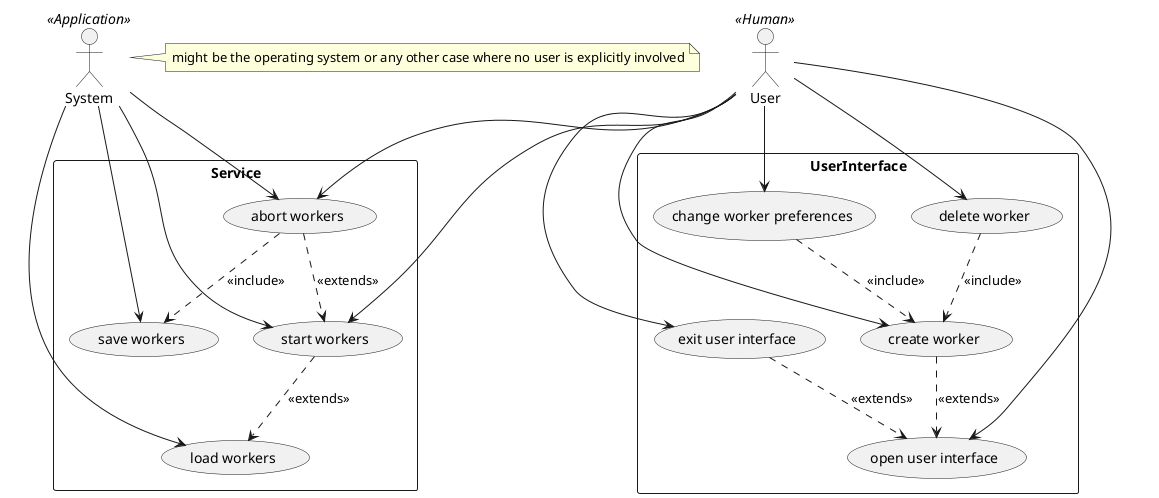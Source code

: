 @startuml TinyTasks
'left to right direction

!define include "<<include>>"
!define extends "<<extends>>"

actor user as "User" <<Human>>
actor system as "System" <<Application>>

note right of system : might be the operating system or any other case where no user is explicitly involved

rectangle UserInterface {
    usecase openUserInterface  as "
        open user interface
    "
    usecase exitUserInterface  as "
        exit user interface
    "
    usecase create as "
        create worker
    "
    usecase delete as "
        delete worker
    "
    usecase change as "
        change worker preferences
    "
    
    exitUserInterface ..> openUserInterface : extends
    create ..> openUserInterface : extends
    delete ..> create : include
    change ..> create : include
}

rectangle Service {
    usecase load as "
        load workers
    " 
    usecase start as "
        start workers
    "
    usecase save as "
        save workers
    " 
    usecase abort as "
        abort workers
    "

    start ..> load : extends
    abort ..> start : extends
    abort ..> save : include
}

system --> load
system --> start
system --> save
system --> abort

user --> start
user --> abort

user --> openUserInterface
user --> exitUserInterface
user --> create
user --> delete
user --> change

@enduml